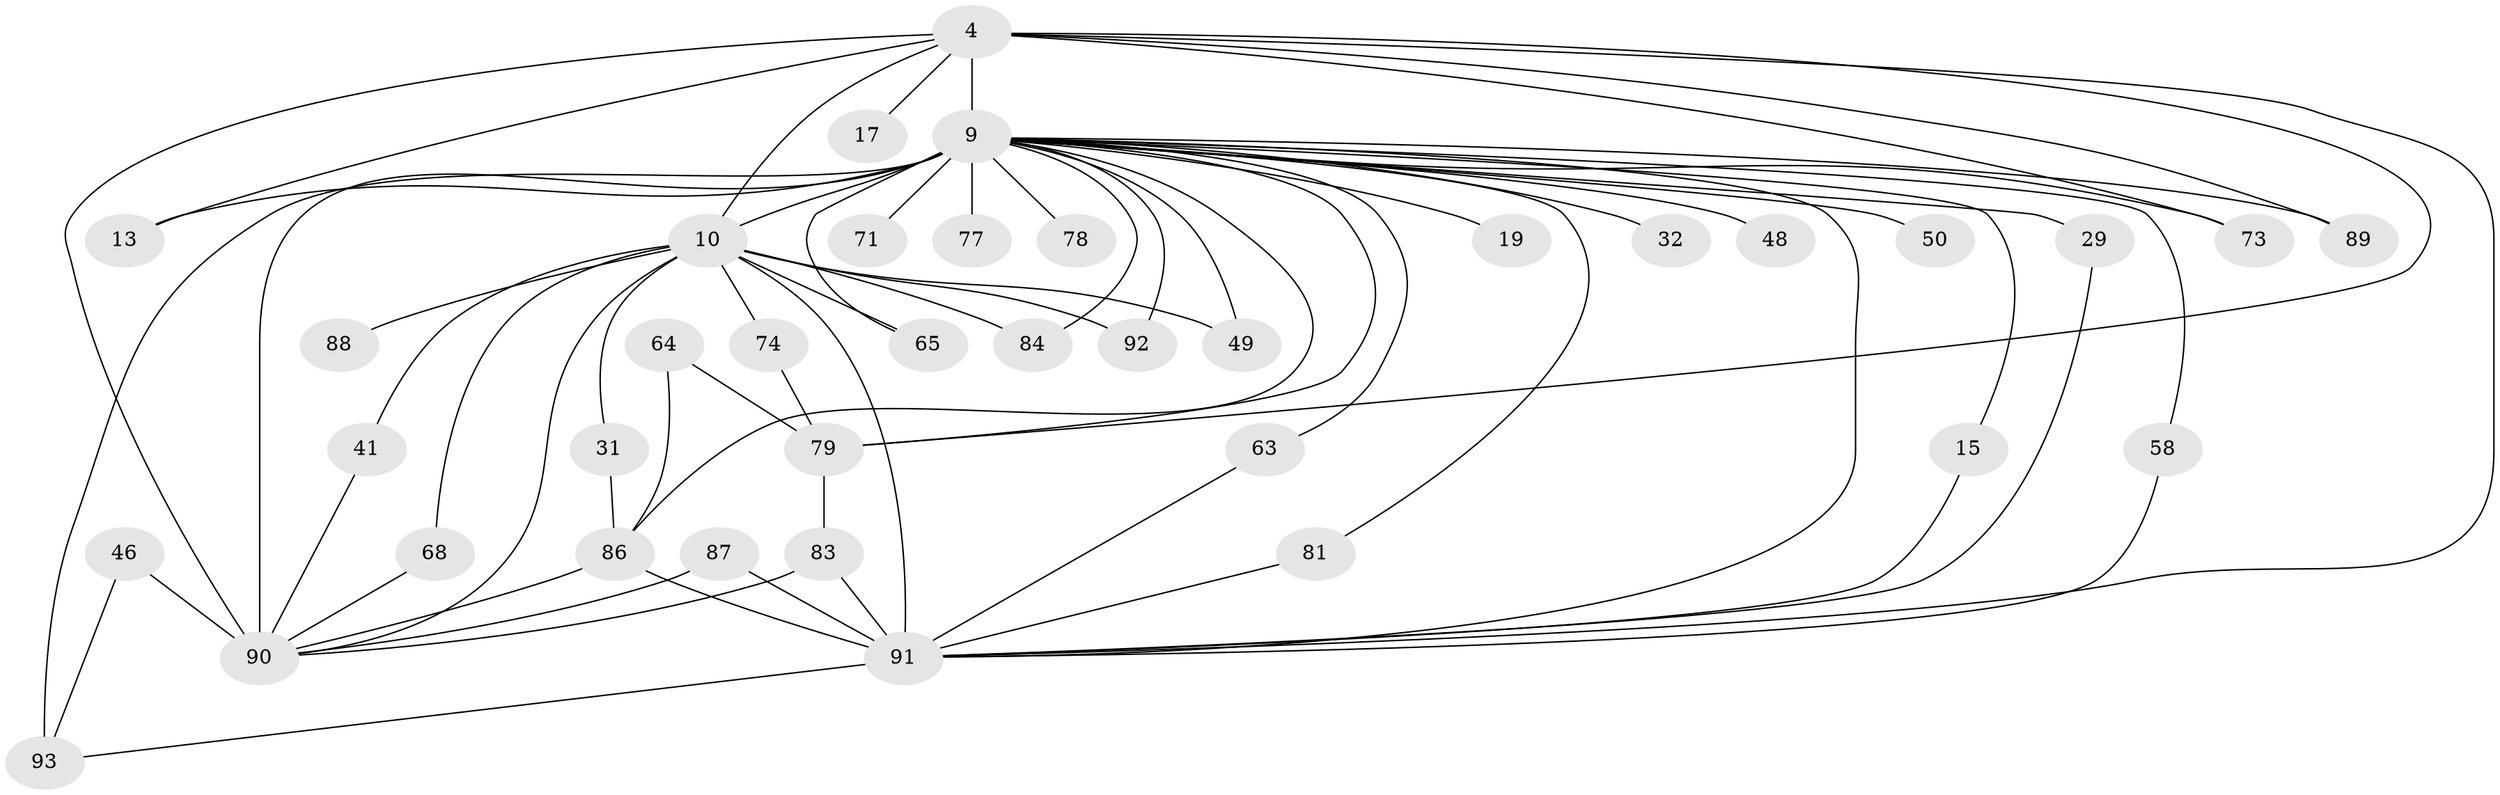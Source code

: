 // original degree distribution, {26: 0.010752688172043012, 20: 0.010752688172043012, 14: 0.043010752688172046, 18: 0.021505376344086023, 25: 0.010752688172043012, 22: 0.010752688172043012, 4: 0.043010752688172046, 6: 0.07526881720430108, 2: 0.5806451612903226, 10: 0.010752688172043012, 3: 0.13978494623655913, 5: 0.03225806451612903, 7: 0.010752688172043012}
// Generated by graph-tools (version 1.1) at 2025/47/03/04/25 21:47:09]
// undirected, 37 vertices, 66 edges
graph export_dot {
graph [start="1"]
  node [color=gray90,style=filled];
  4 [super="+3"];
  9 [super="+5+8"];
  10 [super="+2"];
  13;
  15;
  17;
  19;
  29;
  31;
  32;
  41;
  46;
  48 [super="+27"];
  49;
  50;
  58;
  63;
  64;
  65;
  68;
  71 [super="+34"];
  73;
  74;
  77;
  78;
  79 [super="+28+30+57+33"];
  81;
  83 [super="+82"];
  84;
  86 [super="+39+52+25"];
  87;
  88;
  89;
  90 [super="+69"];
  91 [super="+80+56+75+62+76"];
  92 [super="+11+54"];
  93 [super="+36+66+85+72"];
  4 -- 9 [weight=8];
  4 -- 10 [weight=4];
  4 -- 13;
  4 -- 17 [weight=2];
  4 -- 73;
  4 -- 89;
  4 -- 79;
  4 -- 91 [weight=4];
  4 -- 90 [weight=4];
  9 -- 10 [weight=8];
  9 -- 19 [weight=2];
  9 -- 32 [weight=2];
  9 -- 58;
  9 -- 63;
  9 -- 71 [weight=5];
  9 -- 77 [weight=2];
  9 -- 92 [weight=2];
  9 -- 13;
  9 -- 48 [weight=3];
  9 -- 29 [weight=2];
  9 -- 89;
  9 -- 93 [weight=6];
  9 -- 79 [weight=6];
  9 -- 65;
  9 -- 73;
  9 -- 78;
  9 -- 15;
  9 -- 81;
  9 -- 84;
  9 -- 86 [weight=3];
  9 -- 90 [weight=12];
  9 -- 91 [weight=4];
  9 -- 49;
  9 -- 50 [weight=2];
  10 -- 41;
  10 -- 68;
  10 -- 84;
  10 -- 88 [weight=2];
  10 -- 65;
  10 -- 74;
  10 -- 91 [weight=8];
  10 -- 92 [weight=2];
  10 -- 31;
  10 -- 49;
  10 -- 90 [weight=4];
  15 -- 91;
  29 -- 91;
  31 -- 86;
  41 -- 90;
  46 -- 93;
  46 -- 90;
  58 -- 91;
  63 -- 91;
  64 -- 79;
  64 -- 86;
  68 -- 90;
  74 -- 79;
  79 -- 83 [weight=2];
  81 -- 91;
  83 -- 91;
  83 -- 90;
  86 -- 91 [weight=5];
  86 -- 90;
  87 -- 91;
  87 -- 90;
  91 -- 93 [weight=4];
}
